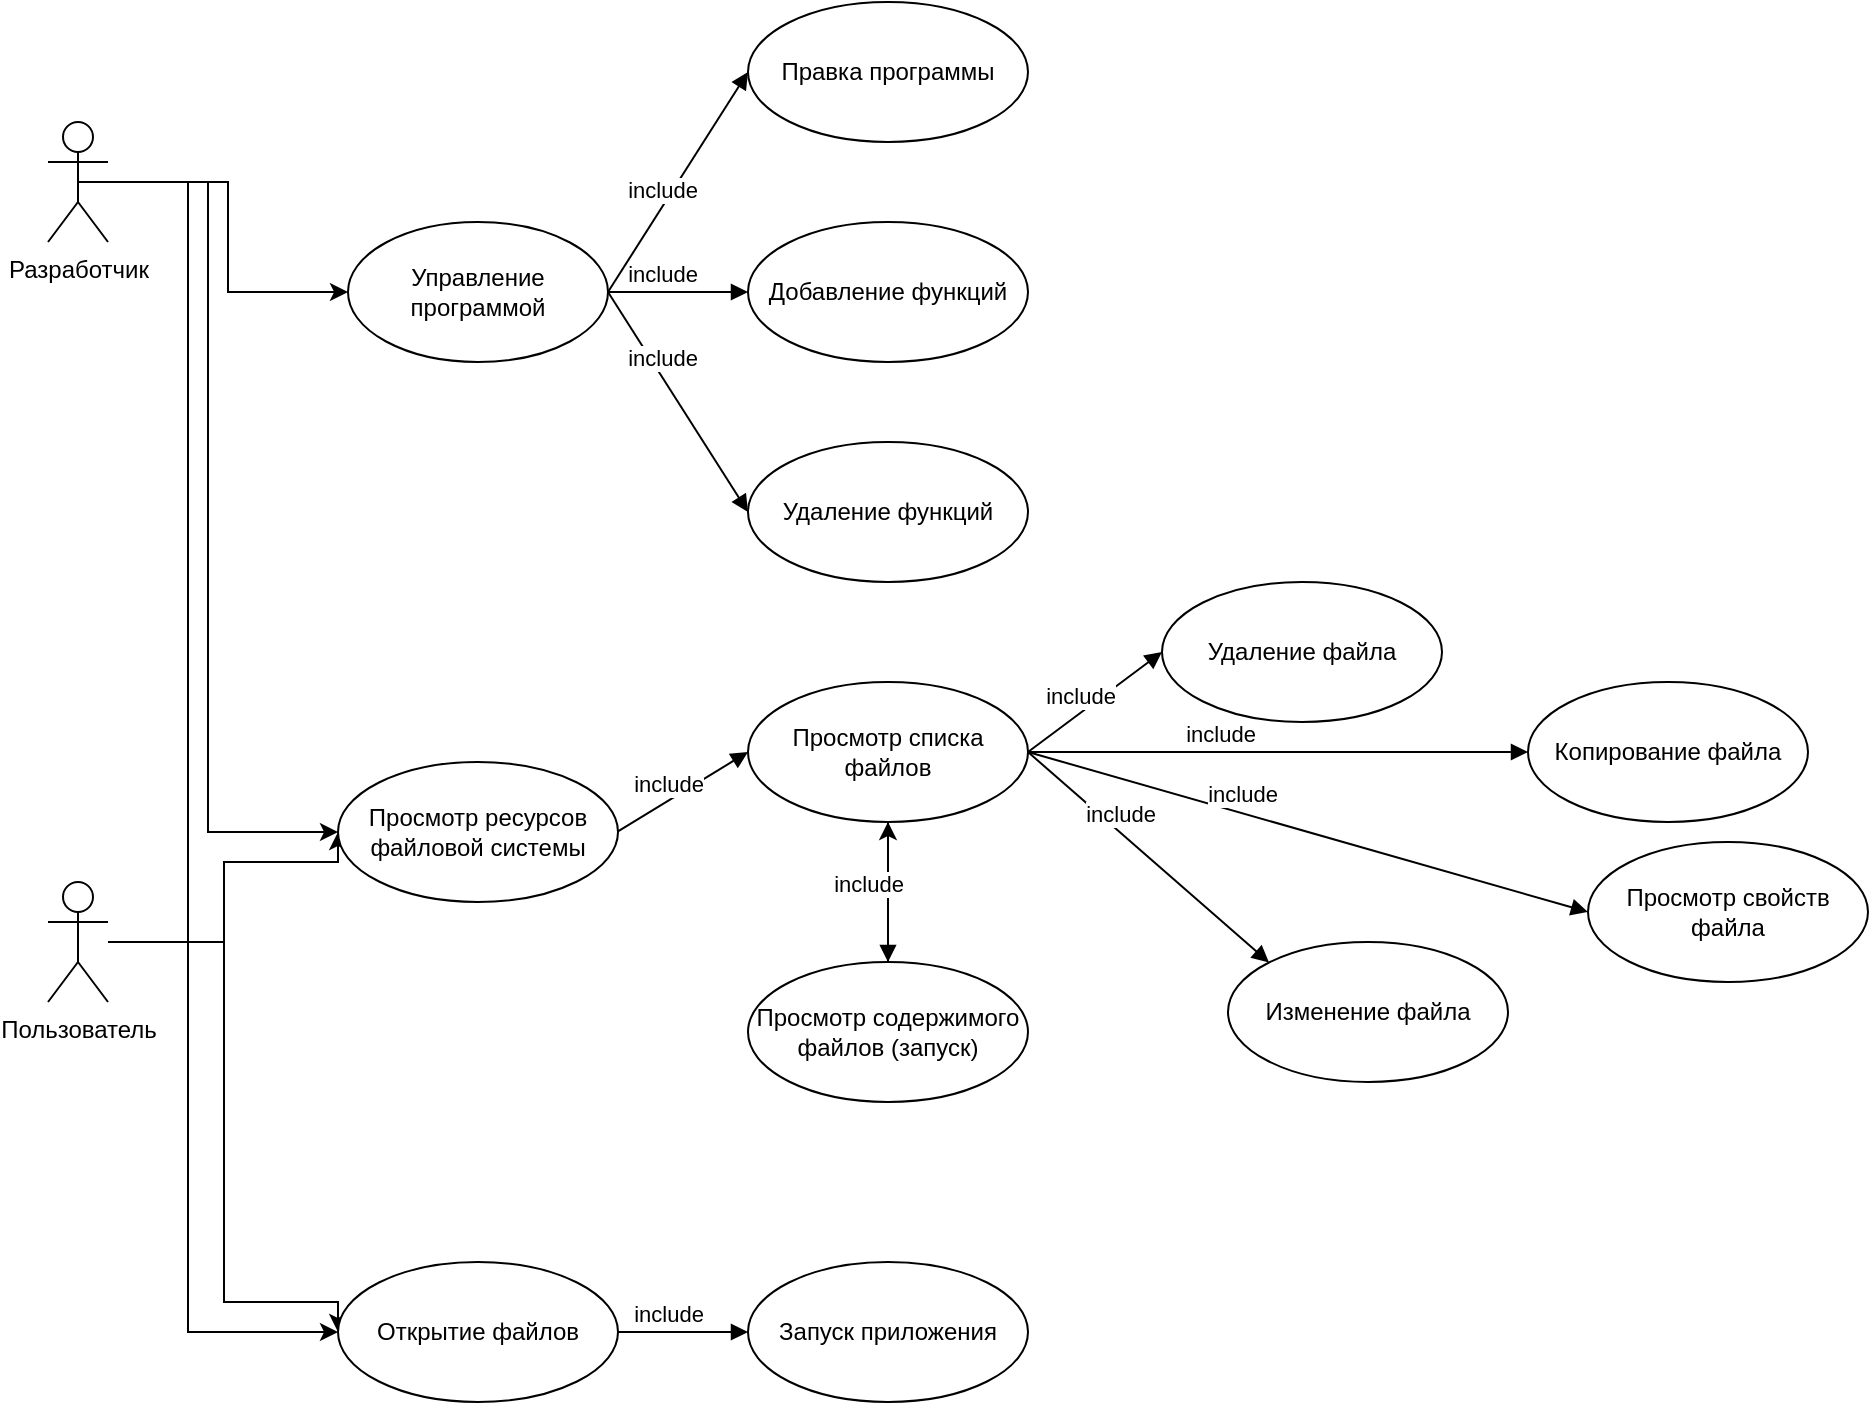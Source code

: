 <mxfile version="16.2.7" type="github" pages="3"><diagram id="5q3A3s03cKrT4C8gLdCA" name="Диаграмма вариантов использования"><mxGraphModel dx="1182" dy="759" grid="1" gridSize="10" guides="1" tooltips="1" connect="1" arrows="1" fold="1" page="1" pageScale="1" pageWidth="827" pageHeight="1169" math="0" shadow="0"><root><mxCell id="0"/><mxCell id="1" parent="0"/><mxCell id="RY9acW77J2VLaXt5oCim-8" style="edgeStyle=orthogonalEdgeStyle;rounded=0;orthogonalLoop=1;jettySize=auto;html=1;exitX=0.5;exitY=0.5;exitDx=0;exitDy=0;exitPerimeter=0;entryX=0;entryY=0.5;entryDx=0;entryDy=0;" parent="1" source="RY9acW77J2VLaXt5oCim-1" target="RY9acW77J2VLaXt5oCim-3" edge="1"><mxGeometry relative="1" as="geometry"/></mxCell><mxCell id="RY9acW77J2VLaXt5oCim-32" style="edgeStyle=orthogonalEdgeStyle;rounded=0;orthogonalLoop=1;jettySize=auto;html=1;entryX=0;entryY=0.5;entryDx=0;entryDy=0;" parent="1" source="RY9acW77J2VLaXt5oCim-1" target="RY9acW77J2VLaXt5oCim-14" edge="1"><mxGeometry relative="1" as="geometry"><Array as="points"><mxPoint x="260" y="130"/><mxPoint x="260" y="455"/></Array></mxGeometry></mxCell><mxCell id="RY9acW77J2VLaXt5oCim-33" style="edgeStyle=orthogonalEdgeStyle;rounded=0;orthogonalLoop=1;jettySize=auto;html=1;entryX=0;entryY=0.5;entryDx=0;entryDy=0;" parent="1" source="RY9acW77J2VLaXt5oCim-1" target="RY9acW77J2VLaXt5oCim-15" edge="1"><mxGeometry relative="1" as="geometry"><Array as="points"><mxPoint x="250" y="130"/><mxPoint x="250" y="705"/></Array></mxGeometry></mxCell><mxCell id="RY9acW77J2VLaXt5oCim-1" value="Разработчик" style="shape=umlActor;verticalLabelPosition=bottom;verticalAlign=top;html=1;" parent="1" vertex="1"><mxGeometry x="180" y="100" width="30" height="60" as="geometry"/></mxCell><mxCell id="RY9acW77J2VLaXt5oCim-21" style="edgeStyle=orthogonalEdgeStyle;rounded=0;orthogonalLoop=1;jettySize=auto;html=1;entryX=0;entryY=0.5;entryDx=0;entryDy=0;" parent="1" source="RY9acW77J2VLaXt5oCim-2" target="RY9acW77J2VLaXt5oCim-14" edge="1"><mxGeometry relative="1" as="geometry"><Array as="points"><mxPoint x="268" y="510"/><mxPoint x="268" y="470"/><mxPoint x="325" y="470"/></Array></mxGeometry></mxCell><mxCell id="RY9acW77J2VLaXt5oCim-22" style="edgeStyle=orthogonalEdgeStyle;rounded=0;orthogonalLoop=1;jettySize=auto;html=1;entryX=0;entryY=0.5;entryDx=0;entryDy=0;" parent="1" source="RY9acW77J2VLaXt5oCim-2" target="RY9acW77J2VLaXt5oCim-15" edge="1"><mxGeometry relative="1" as="geometry"><Array as="points"><mxPoint x="268" y="510"/><mxPoint x="268" y="690"/><mxPoint x="325" y="690"/></Array></mxGeometry></mxCell><mxCell id="RY9acW77J2VLaXt5oCim-2" value="Пользователь" style="shape=umlActor;verticalLabelPosition=bottom;verticalAlign=top;html=1;" parent="1" vertex="1"><mxGeometry x="180" y="480" width="30" height="60" as="geometry"/></mxCell><mxCell id="RY9acW77J2VLaXt5oCim-3" value="Управление программой" style="ellipse;whiteSpace=wrap;html=1;" parent="1" vertex="1"><mxGeometry x="330" y="150" width="130" height="70" as="geometry"/></mxCell><mxCell id="RY9acW77J2VLaXt5oCim-4" value="Правка программы" style="ellipse;whiteSpace=wrap;html=1;" parent="1" vertex="1"><mxGeometry x="530" y="40" width="140" height="70" as="geometry"/></mxCell><mxCell id="RY9acW77J2VLaXt5oCim-5" value="Добавление функций" style="ellipse;whiteSpace=wrap;html=1;" parent="1" vertex="1"><mxGeometry x="530" y="150" width="140" height="70" as="geometry"/></mxCell><mxCell id="RY9acW77J2VLaXt5oCim-9" value="Удаление функций" style="ellipse;whiteSpace=wrap;html=1;" parent="1" vertex="1"><mxGeometry x="530" y="260" width="140" height="70" as="geometry"/></mxCell><mxCell id="RY9acW77J2VLaXt5oCim-14" value="Просмотр ресурсов файловой системы" style="ellipse;whiteSpace=wrap;html=1;" parent="1" vertex="1"><mxGeometry x="325" y="420" width="140" height="70" as="geometry"/></mxCell><mxCell id="RY9acW77J2VLaXt5oCim-15" value="Открытие файлов" style="ellipse;whiteSpace=wrap;html=1;" parent="1" vertex="1"><mxGeometry x="325" y="670" width="140" height="70" as="geometry"/></mxCell><mxCell id="RY9acW77J2VLaXt5oCim-16" value="Просмотр списка файлов" style="ellipse;whiteSpace=wrap;html=1;" parent="1" vertex="1"><mxGeometry x="530" y="380" width="140" height="70" as="geometry"/></mxCell><mxCell id="-c_0C9IKjouFLGBSGc0p-1" value="" style="edgeStyle=orthogonalEdgeStyle;rounded=0;orthogonalLoop=1;jettySize=auto;html=1;" parent="1" source="RY9acW77J2VLaXt5oCim-17" target="RY9acW77J2VLaXt5oCim-16" edge="1"><mxGeometry relative="1" as="geometry"/></mxCell><mxCell id="RY9acW77J2VLaXt5oCim-17" value="Просмотр содержимого файлов (запуск)" style="ellipse;whiteSpace=wrap;html=1;" parent="1" vertex="1"><mxGeometry x="530" y="520" width="140" height="70" as="geometry"/></mxCell><mxCell id="RY9acW77J2VLaXt5oCim-20" value="Запуск приложения" style="ellipse;whiteSpace=wrap;html=1;" parent="1" vertex="1"><mxGeometry x="530" y="670" width="140" height="70" as="geometry"/></mxCell><mxCell id="RY9acW77J2VLaXt5oCim-24" value="include" style="html=1;verticalAlign=bottom;endArrow=block;rounded=0;entryX=0;entryY=0.5;entryDx=0;entryDy=0;" parent="1" target="RY9acW77J2VLaXt5oCim-16" edge="1"><mxGeometry x="-0.238" width="80" relative="1" as="geometry"><mxPoint x="465" y="454.71" as="sourcePoint"/><mxPoint x="545" y="454.71" as="targetPoint"/><mxPoint as="offset"/></mxGeometry></mxCell><mxCell id="RY9acW77J2VLaXt5oCim-25" value="include" style="html=1;verticalAlign=bottom;endArrow=block;rounded=0;entryX=0.5;entryY=0;entryDx=0;entryDy=0;exitX=0.5;exitY=1;exitDx=0;exitDy=0;" parent="1" source="RY9acW77J2VLaXt5oCim-16" target="RY9acW77J2VLaXt5oCim-17" edge="1"><mxGeometry x="0.143" y="-10" width="80" relative="1" as="geometry"><mxPoint x="475" y="465" as="sourcePoint"/><mxPoint x="540" y="425" as="targetPoint"/><mxPoint as="offset"/></mxGeometry></mxCell><mxCell id="RY9acW77J2VLaXt5oCim-28" value="include" style="html=1;verticalAlign=bottom;endArrow=block;rounded=0;entryX=0;entryY=0.5;entryDx=0;entryDy=0;exitX=1;exitY=0.5;exitDx=0;exitDy=0;" parent="1" source="RY9acW77J2VLaXt5oCim-15" target="RY9acW77J2VLaXt5oCim-20" edge="1"><mxGeometry x="-0.238" width="80" relative="1" as="geometry"><mxPoint x="475" y="464.71" as="sourcePoint"/><mxPoint x="540" y="425" as="targetPoint"/><mxPoint as="offset"/></mxGeometry></mxCell><mxCell id="RY9acW77J2VLaXt5oCim-29" value="include" style="html=1;verticalAlign=bottom;endArrow=block;rounded=0;entryX=0;entryY=0.5;entryDx=0;entryDy=0;exitX=1;exitY=0.5;exitDx=0;exitDy=0;" parent="1" source="RY9acW77J2VLaXt5oCim-3" target="RY9acW77J2VLaXt5oCim-4" edge="1"><mxGeometry x="-0.238" width="80" relative="1" as="geometry"><mxPoint x="475" y="464.71" as="sourcePoint"/><mxPoint x="540" y="425" as="targetPoint"/><mxPoint as="offset"/></mxGeometry></mxCell><mxCell id="RY9acW77J2VLaXt5oCim-30" value="include" style="html=1;verticalAlign=bottom;endArrow=block;rounded=0;entryX=0;entryY=0.5;entryDx=0;entryDy=0;exitX=1;exitY=0.5;exitDx=0;exitDy=0;" parent="1" source="RY9acW77J2VLaXt5oCim-3" target="RY9acW77J2VLaXt5oCim-5" edge="1"><mxGeometry x="-0.238" width="80" relative="1" as="geometry"><mxPoint x="470" y="195" as="sourcePoint"/><mxPoint x="540" y="85" as="targetPoint"/><mxPoint as="offset"/></mxGeometry></mxCell><mxCell id="RY9acW77J2VLaXt5oCim-31" value="include" style="html=1;verticalAlign=bottom;endArrow=block;rounded=0;exitX=1;exitY=0.5;exitDx=0;exitDy=0;entryX=0;entryY=0.5;entryDx=0;entryDy=0;" parent="1" source="RY9acW77J2VLaXt5oCim-3" target="RY9acW77J2VLaXt5oCim-9" edge="1"><mxGeometry x="-0.238" width="80" relative="1" as="geometry"><mxPoint x="470" y="195" as="sourcePoint"/><mxPoint x="520" y="290" as="targetPoint"/><mxPoint as="offset"/></mxGeometry></mxCell><mxCell id="RY9acW77J2VLaXt5oCim-61" value="Удаление файла" style="ellipse;whiteSpace=wrap;html=1;" parent="1" vertex="1"><mxGeometry x="737" y="330" width="140" height="70" as="geometry"/></mxCell><mxCell id="RY9acW77J2VLaXt5oCim-62" value="Копирование файла" style="ellipse;whiteSpace=wrap;html=1;" parent="1" vertex="1"><mxGeometry x="920" y="380" width="140" height="70" as="geometry"/></mxCell><mxCell id="RY9acW77J2VLaXt5oCim-63" value="include" style="html=1;verticalAlign=bottom;endArrow=block;rounded=0;entryX=0;entryY=0.5;entryDx=0;entryDy=0;exitX=1;exitY=0.5;exitDx=0;exitDy=0;" parent="1" source="RY9acW77J2VLaXt5oCim-16" target="RY9acW77J2VLaXt5oCim-61" edge="1"><mxGeometry x="-0.238" width="80" relative="1" as="geometry"><mxPoint x="650" y="529.85" as="sourcePoint"/><mxPoint x="715" y="490.14" as="targetPoint"/><mxPoint as="offset"/></mxGeometry></mxCell><mxCell id="RY9acW77J2VLaXt5oCim-64" value="include" style="html=1;verticalAlign=bottom;endArrow=block;rounded=0;entryX=0;entryY=0.5;entryDx=0;entryDy=0;exitX=1;exitY=0.5;exitDx=0;exitDy=0;" parent="1" source="RY9acW77J2VLaXt5oCim-16" target="RY9acW77J2VLaXt5oCim-62" edge="1"><mxGeometry x="-0.238" width="80" relative="1" as="geometry"><mxPoint x="650" y="529.85" as="sourcePoint"/><mxPoint x="715" y="490.14" as="targetPoint"/><mxPoint as="offset"/></mxGeometry></mxCell><mxCell id="RY9acW77J2VLaXt5oCim-66" value="Просмотр свойств файла" style="ellipse;whiteSpace=wrap;html=1;" parent="1" vertex="1"><mxGeometry x="950" y="460" width="140" height="70" as="geometry"/></mxCell><mxCell id="RY9acW77J2VLaXt5oCim-67" value="include" style="html=1;verticalAlign=bottom;endArrow=block;rounded=0;exitX=1;exitY=0.5;exitDx=0;exitDy=0;" parent="1" source="RY9acW77J2VLaXt5oCim-16" edge="1"><mxGeometry x="-0.238" width="80" relative="1" as="geometry"><mxPoint x="660" y="539.85" as="sourcePoint"/><mxPoint x="950" y="495" as="targetPoint"/><mxPoint as="offset"/></mxGeometry></mxCell><mxCell id="RY9acW77J2VLaXt5oCim-77" value="Изменение файла" style="ellipse;whiteSpace=wrap;html=1;" parent="1" vertex="1"><mxGeometry x="770" y="510" width="140" height="70" as="geometry"/></mxCell><mxCell id="RY9acW77J2VLaXt5oCim-78" value="include" style="html=1;verticalAlign=bottom;endArrow=block;rounded=0;entryX=0;entryY=0;entryDx=0;entryDy=0;exitX=1;exitY=0.5;exitDx=0;exitDy=0;" parent="1" source="RY9acW77J2VLaXt5oCim-16" target="RY9acW77J2VLaXt5oCim-77" edge="1"><mxGeometry x="-0.238" width="80" relative="1" as="geometry"><mxPoint x="680" y="425" as="sourcePoint"/><mxPoint x="767.503" y="399.749" as="targetPoint"/><mxPoint as="offset"/></mxGeometry></mxCell></root></mxGraphModel></diagram><diagram id="5kFxV_3jfeW-Mqr_Y3LS" name="Диаграмма взаимодействия"><mxGraphModel dx="1182" dy="759" grid="1" gridSize="12" guides="1" tooltips="1" connect="1" arrows="1" fold="1" page="1" pageScale="1" pageWidth="827" pageHeight="1169" math="0" shadow="0"><root><mxCell id="iGl88N5BOAMgyQuTsTP5-0"/><mxCell id="iGl88N5BOAMgyQuTsTP5-1" parent="iGl88N5BOAMgyQuTsTP5-0"/><mxCell id="iGl88N5BOAMgyQuTsTP5-2" value="Пользователь" style="shape=umlActor;verticalLabelPosition=bottom;verticalAlign=top;html=1;outlineConnect=0;" parent="iGl88N5BOAMgyQuTsTP5-1" vertex="1"><mxGeometry x="150" y="50" width="30" height="60" as="geometry"/></mxCell><mxCell id="iGl88N5BOAMgyQuTsTP5-3" value="Программа" style="html=1;" parent="iGl88N5BOAMgyQuTsTP5-1" vertex="1"><mxGeometry x="250" y="70" width="110" height="50" as="geometry"/></mxCell><mxCell id="iGl88N5BOAMgyQuTsTP5-4" value="Список файлов" style="html=1;" parent="iGl88N5BOAMgyQuTsTP5-1" vertex="1"><mxGeometry x="427" y="70" width="110" height="50" as="geometry"/></mxCell><mxCell id="iGl88N5BOAMgyQuTsTP5-5" value="Файл" style="html=1;" parent="iGl88N5BOAMgyQuTsTP5-1" vertex="1"><mxGeometry x="608" y="70" width="110" height="50" as="geometry"/></mxCell><mxCell id="iGl88N5BOAMgyQuTsTP5-6" value="Приложениие" style="html=1;" parent="iGl88N5BOAMgyQuTsTP5-1" vertex="1"><mxGeometry x="790" y="70" width="110" height="50" as="geometry"/></mxCell><mxCell id="iGl88N5BOAMgyQuTsTP5-7" value="" style="endArrow=none;dashed=1;html=1;dashPattern=1 3;strokeWidth=2;rounded=0;" parent="iGl88N5BOAMgyQuTsTP5-1" edge="1"><mxGeometry width="50" height="50" relative="1" as="geometry"><mxPoint x="164.5" y="662" as="sourcePoint"/><mxPoint x="164.5" y="132" as="targetPoint"/></mxGeometry></mxCell><mxCell id="iGl88N5BOAMgyQuTsTP5-8" value="" style="endArrow=none;dashed=1;html=1;dashPattern=1 3;strokeWidth=2;rounded=0;" parent="iGl88N5BOAMgyQuTsTP5-1" edge="1"><mxGeometry width="50" height="50" relative="1" as="geometry"><mxPoint x="304.5" y="660" as="sourcePoint"/><mxPoint x="304.5" y="120" as="targetPoint"/></mxGeometry></mxCell><mxCell id="iGl88N5BOAMgyQuTsTP5-9" value="" style="endArrow=none;dashed=1;html=1;dashPattern=1 3;strokeWidth=2;rounded=0;" parent="iGl88N5BOAMgyQuTsTP5-1" edge="1"><mxGeometry width="50" height="50" relative="1" as="geometry"><mxPoint x="481.66" y="660" as="sourcePoint"/><mxPoint x="481.66" y="120" as="targetPoint"/></mxGeometry></mxCell><mxCell id="iGl88N5BOAMgyQuTsTP5-10" value="" style="endArrow=none;dashed=1;html=1;dashPattern=1 3;strokeWidth=2;rounded=0;" parent="iGl88N5BOAMgyQuTsTP5-1" edge="1"><mxGeometry width="50" height="50" relative="1" as="geometry"><mxPoint x="662.71" y="660" as="sourcePoint"/><mxPoint x="662.71" y="120" as="targetPoint"/></mxGeometry></mxCell><mxCell id="iGl88N5BOAMgyQuTsTP5-11" value="" style="endArrow=none;dashed=1;html=1;dashPattern=1 3;strokeWidth=2;rounded=0;" parent="iGl88N5BOAMgyQuTsTP5-1" edge="1"><mxGeometry width="50" height="50" relative="1" as="geometry"><mxPoint x="844.5" y="660" as="sourcePoint"/><mxPoint x="844.5" y="120" as="targetPoint"/></mxGeometry></mxCell><mxCell id="iGl88N5BOAMgyQuTsTP5-14" value="" style="html=1;points=[];perimeter=orthogonalPerimeter;" parent="iGl88N5BOAMgyQuTsTP5-1" vertex="1"><mxGeometry x="300" y="150" width="10" height="390" as="geometry"/></mxCell><mxCell id="iGl88N5BOAMgyQuTsTP5-15" value="Запуск приложения" style="html=1;verticalAlign=bottom;startArrow=oval;endArrow=block;startSize=8;rounded=0;" parent="iGl88N5BOAMgyQuTsTP5-1" target="iGl88N5BOAMgyQuTsTP5-14" edge="1"><mxGeometry relative="1" as="geometry"><mxPoint x="165" y="150" as="sourcePoint"/></mxGeometry></mxCell><mxCell id="iGl88N5BOAMgyQuTsTP5-16" value="" style="html=1;points=[];perimeter=orthogonalPerimeter;" parent="iGl88N5BOAMgyQuTsTP5-1" vertex="1"><mxGeometry x="477" y="165" width="10" height="375" as="geometry"/></mxCell><mxCell id="iGl88N5BOAMgyQuTsTP5-17" value="Запрос на открытие списка" style="html=1;verticalAlign=bottom;endArrow=block;entryX=0;entryY=0;rounded=0;" parent="iGl88N5BOAMgyQuTsTP5-1" source="iGl88N5BOAMgyQuTsTP5-14" target="iGl88N5BOAMgyQuTsTP5-16" edge="1"><mxGeometry relative="1" as="geometry"><mxPoint x="312" y="165" as="sourcePoint"/></mxGeometry></mxCell><mxCell id="iGl88N5BOAMgyQuTsTP5-18" value="return" style="html=1;verticalAlign=bottom;endArrow=open;dashed=1;endSize=8;exitX=0;exitY=0.95;rounded=0;" parent="iGl88N5BOAMgyQuTsTP5-1" edge="1"><mxGeometry relative="1" as="geometry"><mxPoint x="310" y="538.84" as="targetPoint"/><mxPoint x="477" y="538.84" as="sourcePoint"/></mxGeometry></mxCell><mxCell id="iGl88N5BOAMgyQuTsTP5-19" value="return" style="html=1;verticalAlign=bottom;endArrow=open;dashed=1;endSize=8;exitX=0;exitY=0.95;rounded=0;" parent="iGl88N5BOAMgyQuTsTP5-1" edge="1"><mxGeometry relative="1" as="geometry"><mxPoint x="168" y="539.17" as="targetPoint"/><mxPoint x="300" y="539.17" as="sourcePoint"/></mxGeometry></mxCell><mxCell id="iGl88N5BOAMgyQuTsTP5-20" value="" style="html=1;points=[];perimeter=orthogonalPerimeter;" parent="iGl88N5BOAMgyQuTsTP5-1" vertex="1"><mxGeometry x="658" y="192" width="10" height="36" as="geometry"/></mxCell><mxCell id="iGl88N5BOAMgyQuTsTP5-21" value="Копирование файла" style="html=1;verticalAlign=bottom;endArrow=block;entryX=0;entryY=0;rounded=0;" parent="iGl88N5BOAMgyQuTsTP5-1" source="iGl88N5BOAMgyQuTsTP5-16" target="iGl88N5BOAMgyQuTsTP5-20" edge="1"><mxGeometry relative="1" as="geometry"><mxPoint x="492" y="192" as="sourcePoint"/></mxGeometry></mxCell><mxCell id="iGl88N5BOAMgyQuTsTP5-22" value="return" style="html=1;verticalAlign=bottom;endArrow=open;dashed=1;endSize=8;exitX=0;exitY=0.95;rounded=0;entryX=1;entryY=0.162;entryDx=0;entryDy=0;entryPerimeter=0;" parent="iGl88N5BOAMgyQuTsTP5-1" source="iGl88N5BOAMgyQuTsTP5-20" target="iGl88N5BOAMgyQuTsTP5-16" edge="1"><mxGeometry relative="1" as="geometry"><mxPoint x="492" y="226" as="targetPoint"/></mxGeometry></mxCell><mxCell id="iGl88N5BOAMgyQuTsTP5-23" value="" style="html=1;points=[];perimeter=orthogonalPerimeter;" parent="iGl88N5BOAMgyQuTsTP5-1" vertex="1"><mxGeometry x="658.29" y="264" width="10" height="36" as="geometry"/></mxCell><mxCell id="iGl88N5BOAMgyQuTsTP5-24" value="Удаление файла" style="html=1;verticalAlign=bottom;endArrow=block;entryX=0;entryY=0;rounded=0;" parent="iGl88N5BOAMgyQuTsTP5-1" target="iGl88N5BOAMgyQuTsTP5-23" edge="1"><mxGeometry relative="1" as="geometry"><mxPoint x="487.29" y="264" as="sourcePoint"/></mxGeometry></mxCell><mxCell id="iGl88N5BOAMgyQuTsTP5-25" value="return" style="html=1;verticalAlign=bottom;endArrow=open;dashed=1;endSize=8;exitX=0;exitY=0.95;rounded=0;entryX=0.971;entryY=0.239;entryDx=0;entryDy=0;entryPerimeter=0;" parent="iGl88N5BOAMgyQuTsTP5-1" source="iGl88N5BOAMgyQuTsTP5-23" edge="1"><mxGeometry relative="1" as="geometry"><mxPoint x="487.0" y="297.945" as="targetPoint"/></mxGeometry></mxCell><mxCell id="MSgWgLS_ZgGa3XcwyfDF-0" value="" style="html=1;points=[];perimeter=orthogonalPerimeter;" parent="iGl88N5BOAMgyQuTsTP5-1" vertex="1"><mxGeometry x="658.29" y="336" width="10" height="36" as="geometry"/></mxCell><mxCell id="MSgWgLS_ZgGa3XcwyfDF-1" value="Изменение файла" style="html=1;verticalAlign=bottom;endArrow=block;entryX=0;entryY=0;rounded=0;" parent="iGl88N5BOAMgyQuTsTP5-1" target="MSgWgLS_ZgGa3XcwyfDF-0" edge="1"><mxGeometry relative="1" as="geometry"><mxPoint x="487.29" y="336" as="sourcePoint"/></mxGeometry></mxCell><mxCell id="MSgWgLS_ZgGa3XcwyfDF-2" value="return" style="html=1;verticalAlign=bottom;endArrow=open;dashed=1;endSize=8;exitX=0;exitY=0.95;rounded=0;entryX=0.971;entryY=0.239;entryDx=0;entryDy=0;entryPerimeter=0;" parent="iGl88N5BOAMgyQuTsTP5-1" source="MSgWgLS_ZgGa3XcwyfDF-0" edge="1"><mxGeometry relative="1" as="geometry"><mxPoint x="487.0" y="369.945" as="targetPoint"/></mxGeometry></mxCell><mxCell id="_lkg1W_XIVx7riPbpxwD-0" value="" style="html=1;points=[];perimeter=orthogonalPerimeter;" parent="iGl88N5BOAMgyQuTsTP5-1" vertex="1"><mxGeometry x="658" y="408" width="10" height="36" as="geometry"/></mxCell><mxCell id="_lkg1W_XIVx7riPbpxwD-1" value="Просмотр свойств файла" style="html=1;verticalAlign=bottom;endArrow=block;entryX=0;entryY=0;rounded=0;" parent="iGl88N5BOAMgyQuTsTP5-1" target="_lkg1W_XIVx7riPbpxwD-0" edge="1"><mxGeometry relative="1" as="geometry"><mxPoint x="487.0" y="408" as="sourcePoint"/></mxGeometry></mxCell><mxCell id="_lkg1W_XIVx7riPbpxwD-2" value="return" style="html=1;verticalAlign=bottom;endArrow=open;dashed=1;endSize=8;exitX=0;exitY=0.95;rounded=0;entryX=0.971;entryY=0.239;entryDx=0;entryDy=0;entryPerimeter=0;" parent="iGl88N5BOAMgyQuTsTP5-1" source="_lkg1W_XIVx7riPbpxwD-0" edge="1"><mxGeometry relative="1" as="geometry"><mxPoint x="486.71" y="441.945" as="targetPoint"/></mxGeometry></mxCell><mxCell id="_lkg1W_XIVx7riPbpxwD-3" value="" style="html=1;points=[];perimeter=orthogonalPerimeter;" parent="iGl88N5BOAMgyQuTsTP5-1" vertex="1"><mxGeometry x="658" y="480" width="10" height="60" as="geometry"/></mxCell><mxCell id="_lkg1W_XIVx7riPbpxwD-4" value="Запуск файла" style="html=1;verticalAlign=bottom;endArrow=block;entryX=0;entryY=0;rounded=0;" parent="iGl88N5BOAMgyQuTsTP5-1" target="_lkg1W_XIVx7riPbpxwD-3" edge="1"><mxGeometry relative="1" as="geometry"><mxPoint x="487" y="480" as="sourcePoint"/></mxGeometry></mxCell><mxCell id="_lkg1W_XIVx7riPbpxwD-6" value="" style="html=1;points=[];perimeter=orthogonalPerimeter;" parent="iGl88N5BOAMgyQuTsTP5-1" vertex="1"><mxGeometry x="839.58" y="504" width="10" height="36" as="geometry"/></mxCell><mxCell id="_lkg1W_XIVx7riPbpxwD-7" value="Работа с приложением" style="html=1;verticalAlign=bottom;endArrow=block;entryX=0;entryY=0;rounded=0;" parent="iGl88N5BOAMgyQuTsTP5-1" target="_lkg1W_XIVx7riPbpxwD-6" edge="1"><mxGeometry relative="1" as="geometry"><mxPoint x="668.58" y="504" as="sourcePoint"/></mxGeometry></mxCell><mxCell id="_lkg1W_XIVx7riPbpxwD-10" value="return" style="html=1;verticalAlign=bottom;endArrow=open;dashed=1;endSize=8;exitX=0;exitY=0.95;rounded=0;" parent="iGl88N5BOAMgyQuTsTP5-1" edge="1"><mxGeometry relative="1" as="geometry"><mxPoint x="668" y="539.17" as="targetPoint"/><mxPoint x="835" y="539.17" as="sourcePoint"/></mxGeometry></mxCell></root></mxGraphModel></diagram><diagram id="GptMFEk5SXE6yGsb7KVU" name="Диаграмма классов"><mxGraphModel dx="1182" dy="759" grid="1" gridSize="12" guides="1" tooltips="1" connect="1" arrows="1" fold="1" page="1" pageScale="1" pageWidth="827" pageHeight="1169" math="0" shadow="0"><root><mxCell id="CIJUzn7C3P_5S-OIJR_o-0"/><mxCell id="CIJUzn7C3P_5S-OIJR_o-1" parent="CIJUzn7C3P_5S-OIJR_o-0"/><mxCell id="CIJUzn7C3P_5S-OIJR_o-8" value="Superclass" style="swimlane;fontStyle=1;align=center;verticalAlign=top;childLayout=stackLayout;horizontal=1;startSize=26;horizontalStack=0;resizeParent=1;resizeParentMax=0;resizeLast=0;collapsible=1;marginBottom=0;" parent="CIJUzn7C3P_5S-OIJR_o-1" vertex="1"><mxGeometry x="360" y="180" width="160" height="86" as="geometry"/></mxCell><mxCell id="CIJUzn7C3P_5S-OIJR_o-9" value="+ field: type" style="text;strokeColor=none;fillColor=none;align=left;verticalAlign=top;spacingLeft=4;spacingRight=4;overflow=hidden;rotatable=0;points=[[0,0.5],[1,0.5]];portConstraint=eastwest;" parent="CIJUzn7C3P_5S-OIJR_o-8" vertex="1"><mxGeometry y="26" width="160" height="26" as="geometry"/></mxCell><mxCell id="CIJUzn7C3P_5S-OIJR_o-10" value="" style="line;strokeWidth=1;fillColor=none;align=left;verticalAlign=middle;spacingTop=-1;spacingLeft=3;spacingRight=3;rotatable=0;labelPosition=right;points=[];portConstraint=eastwest;" parent="CIJUzn7C3P_5S-OIJR_o-8" vertex="1"><mxGeometry y="52" width="160" height="8" as="geometry"/></mxCell><mxCell id="CIJUzn7C3P_5S-OIJR_o-11" value="+ method(type): type" style="text;strokeColor=none;fillColor=none;align=left;verticalAlign=top;spacingLeft=4;spacingRight=4;overflow=hidden;rotatable=0;points=[[0,0.5],[1,0.5]];portConstraint=eastwest;" parent="CIJUzn7C3P_5S-OIJR_o-8" vertex="1"><mxGeometry y="60" width="160" height="26" as="geometry"/></mxCell><mxCell id="CIJUzn7C3P_5S-OIJR_o-24" style="edgeStyle=orthogonalEdgeStyle;rounded=0;orthogonalLoop=1;jettySize=auto;html=1;entryX=1.006;entryY=0.116;entryDx=0;entryDy=0;entryPerimeter=0;" parent="CIJUzn7C3P_5S-OIJR_o-1" source="CIJUzn7C3P_5S-OIJR_o-12" target="CIJUzn7C3P_5S-OIJR_o-8" edge="1"><mxGeometry relative="1" as="geometry"/></mxCell><mxCell id="CIJUzn7C3P_5S-OIJR_o-12" value="Listclass" style="swimlane;fontStyle=1;align=center;verticalAlign=top;childLayout=stackLayout;horizontal=1;startSize=26;horizontalStack=0;resizeParent=1;resizeParentMax=0;resizeLast=0;collapsible=1;marginBottom=0;" parent="CIJUzn7C3P_5S-OIJR_o-1" vertex="1"><mxGeometry x="360" y="348" width="160" height="86" as="geometry"/></mxCell><mxCell id="CIJUzn7C3P_5S-OIJR_o-13" value="+ field: type" style="text;strokeColor=none;fillColor=none;align=left;verticalAlign=top;spacingLeft=4;spacingRight=4;overflow=hidden;rotatable=0;points=[[0,0.5],[1,0.5]];portConstraint=eastwest;" parent="CIJUzn7C3P_5S-OIJR_o-12" vertex="1"><mxGeometry y="26" width="160" height="26" as="geometry"/></mxCell><mxCell id="CIJUzn7C3P_5S-OIJR_o-14" value="" style="line;strokeWidth=1;fillColor=none;align=left;verticalAlign=middle;spacingTop=-1;spacingLeft=3;spacingRight=3;rotatable=0;labelPosition=right;points=[];portConstraint=eastwest;" parent="CIJUzn7C3P_5S-OIJR_o-12" vertex="1"><mxGeometry y="52" width="160" height="8" as="geometry"/></mxCell><mxCell id="CIJUzn7C3P_5S-OIJR_o-15" value="+ method(type): type" style="text;strokeColor=none;fillColor=none;align=left;verticalAlign=top;spacingLeft=4;spacingRight=4;overflow=hidden;rotatable=0;points=[[0,0.5],[1,0.5]];portConstraint=eastwest;" parent="CIJUzn7C3P_5S-OIJR_o-12" vertex="1"><mxGeometry y="60" width="160" height="26" as="geometry"/></mxCell><mxCell id="CIJUzn7C3P_5S-OIJR_o-23" style="edgeStyle=orthogonalEdgeStyle;rounded=0;orthogonalLoop=1;jettySize=auto;html=1;entryX=0.994;entryY=0.116;entryDx=0;entryDy=0;entryPerimeter=0;" parent="CIJUzn7C3P_5S-OIJR_o-1" source="CIJUzn7C3P_5S-OIJR_o-16" target="CIJUzn7C3P_5S-OIJR_o-12" edge="1"><mxGeometry relative="1" as="geometry"/></mxCell><mxCell id="CIJUzn7C3P_5S-OIJR_o-16" value="Actionclass" style="swimlane;fontStyle=1;align=center;verticalAlign=top;childLayout=stackLayout;horizontal=1;startSize=26;horizontalStack=0;resizeParent=1;resizeParentMax=0;resizeLast=0;collapsible=1;marginBottom=0;" parent="CIJUzn7C3P_5S-OIJR_o-1" vertex="1"><mxGeometry x="360" y="542" width="160" height="156" as="geometry"/></mxCell><mxCell id="CIJUzn7C3P_5S-OIJR_o-17" value="+ field: type" style="text;strokeColor=none;fillColor=none;align=left;verticalAlign=top;spacingLeft=4;spacingRight=4;overflow=hidden;rotatable=0;points=[[0,0.5],[1,0.5]];portConstraint=eastwest;" parent="CIJUzn7C3P_5S-OIJR_o-16" vertex="1"><mxGeometry y="26" width="160" height="26" as="geometry"/></mxCell><mxCell id="CIJUzn7C3P_5S-OIJR_o-18" value="" style="line;strokeWidth=1;fillColor=none;align=left;verticalAlign=middle;spacingTop=-1;spacingLeft=3;spacingRight=3;rotatable=0;labelPosition=right;points=[];portConstraint=eastwest;" parent="CIJUzn7C3P_5S-OIJR_o-16" vertex="1"><mxGeometry y="52" width="160" height="8" as="geometry"/></mxCell><mxCell id="CIJUzn7C3P_5S-OIJR_o-19" value="+ method(del): type" style="text;strokeColor=none;fillColor=none;align=left;verticalAlign=top;spacingLeft=4;spacingRight=4;overflow=hidden;rotatable=0;points=[[0,0.5],[1,0.5]];portConstraint=eastwest;" parent="CIJUzn7C3P_5S-OIJR_o-16" vertex="1"><mxGeometry y="60" width="160" height="96" as="geometry"/></mxCell><mxCell id="CIJUzn7C3P_5S-OIJR_o-20" value="+ method(copy): type" style="text;strokeColor=none;fillColor=none;align=left;verticalAlign=top;spacingLeft=4;spacingRight=4;overflow=hidden;rotatable=0;points=[[0,0.5],[1,0.5]];portConstraint=eastwest;" parent="CIJUzn7C3P_5S-OIJR_o-1" vertex="1"><mxGeometry x="360" y="628" width="160" height="26" as="geometry"/></mxCell><mxCell id="CIJUzn7C3P_5S-OIJR_o-21" value="+ method(launch): type" style="text;strokeColor=none;fillColor=none;align=left;verticalAlign=top;spacingLeft=4;spacingRight=4;overflow=hidden;rotatable=0;points=[[0,0.5],[1,0.5]];portConstraint=eastwest;" parent="CIJUzn7C3P_5S-OIJR_o-1" vertex="1"><mxGeometry x="360" y="654" width="160" height="26" as="geometry"/></mxCell><mxCell id="CIJUzn7C3P_5S-OIJR_o-25" value="+ method(change): type" style="text;strokeColor=none;fillColor=none;align=left;verticalAlign=top;spacingLeft=4;spacingRight=4;overflow=hidden;rotatable=0;points=[[0,0.5],[1,0.5]];portConstraint=eastwest;" parent="CIJUzn7C3P_5S-OIJR_o-1" vertex="1"><mxGeometry x="360" y="674" width="160" height="26" as="geometry"/></mxCell></root></mxGraphModel></diagram></mxfile>
